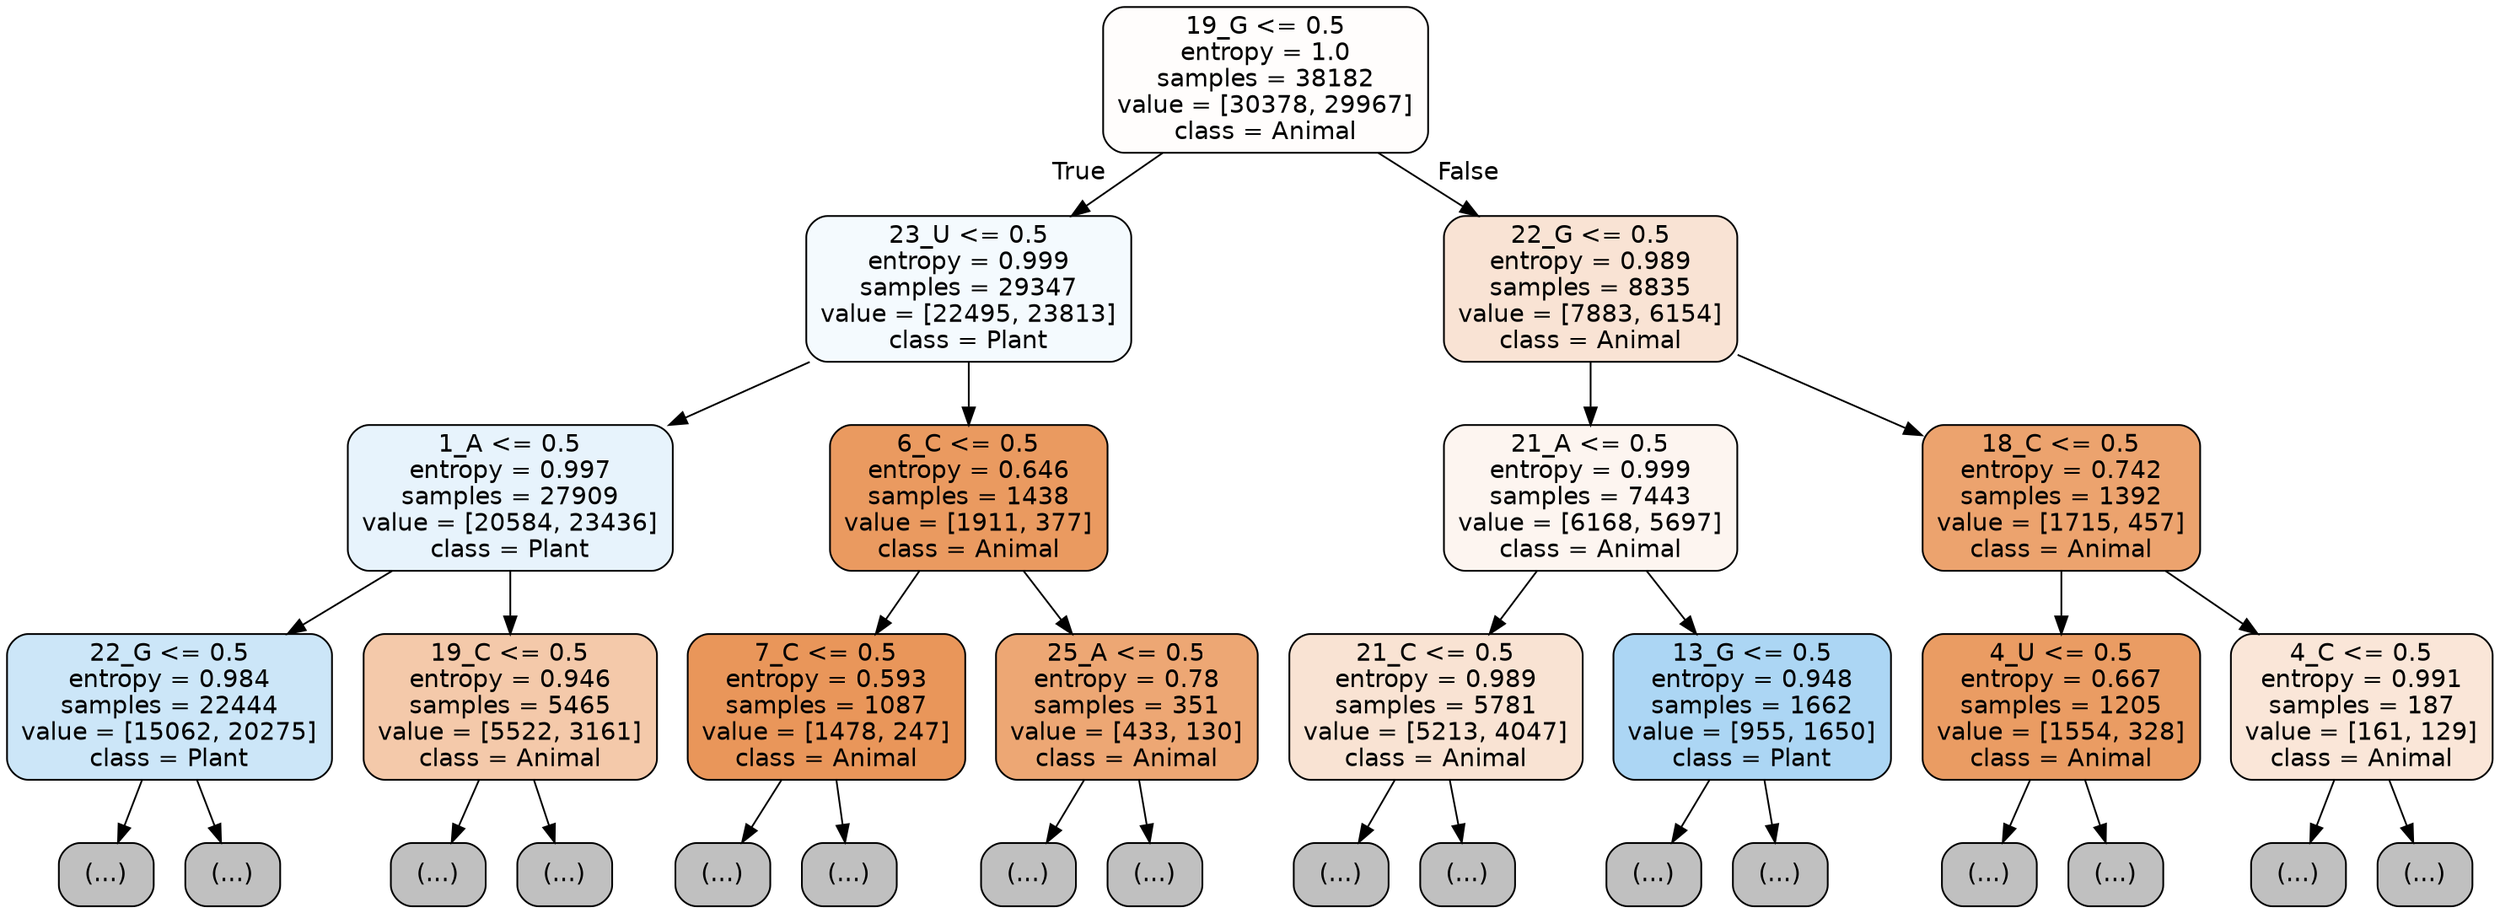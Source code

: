 digraph Tree {
node [shape=box, style="filled, rounded", color="black", fontname="helvetica"] ;
edge [fontname="helvetica"] ;
0 [label="19_G <= 0.5\nentropy = 1.0\nsamples = 38182\nvalue = [30378, 29967]\nclass = Animal", fillcolor="#fffdfc"] ;
1 [label="23_U <= 0.5\nentropy = 0.999\nsamples = 29347\nvalue = [22495, 23813]\nclass = Plant", fillcolor="#f4fafe"] ;
0 -> 1 [labeldistance=2.5, labelangle=45, headlabel="True"] ;
2 [label="1_A <= 0.5\nentropy = 0.997\nsamples = 27909\nvalue = [20584, 23436]\nclass = Plant", fillcolor="#e7f3fc"] ;
1 -> 2 ;
3 [label="22_G <= 0.5\nentropy = 0.984\nsamples = 22444\nvalue = [15062, 20275]\nclass = Plant", fillcolor="#cce6f8"] ;
2 -> 3 ;
4 [label="(...)", fillcolor="#C0C0C0"] ;
3 -> 4 ;
8327 [label="(...)", fillcolor="#C0C0C0"] ;
3 -> 8327 ;
9354 [label="19_C <= 0.5\nentropy = 0.946\nsamples = 5465\nvalue = [5522, 3161]\nclass = Animal", fillcolor="#f4c9aa"] ;
2 -> 9354 ;
9355 [label="(...)", fillcolor="#C0C0C0"] ;
9354 -> 9355 ;
11254 [label="(...)", fillcolor="#C0C0C0"] ;
9354 -> 11254 ;
12181 [label="6_C <= 0.5\nentropy = 0.646\nsamples = 1438\nvalue = [1911, 377]\nclass = Animal", fillcolor="#ea9a60"] ;
1 -> 12181 ;
12182 [label="7_C <= 0.5\nentropy = 0.593\nsamples = 1087\nvalue = [1478, 247]\nclass = Animal", fillcolor="#e9965a"] ;
12181 -> 12182 ;
12183 [label="(...)", fillcolor="#C0C0C0"] ;
12182 -> 12183 ;
12480 [label="(...)", fillcolor="#C0C0C0"] ;
12182 -> 12480 ;
12569 [label="25_A <= 0.5\nentropy = 0.78\nsamples = 351\nvalue = [433, 130]\nclass = Animal", fillcolor="#eda774"] ;
12181 -> 12569 ;
12570 [label="(...)", fillcolor="#C0C0C0"] ;
12569 -> 12570 ;
12733 [label="(...)", fillcolor="#C0C0C0"] ;
12569 -> 12733 ;
12742 [label="22_G <= 0.5\nentropy = 0.989\nsamples = 8835\nvalue = [7883, 6154]\nclass = Animal", fillcolor="#f9e3d4"] ;
0 -> 12742 [labeldistance=2.5, labelangle=-45, headlabel="False"] ;
12743 [label="21_A <= 0.5\nentropy = 0.999\nsamples = 7443\nvalue = [6168, 5697]\nclass = Animal", fillcolor="#fdf5f0"] ;
12742 -> 12743 ;
12744 [label="21_C <= 0.5\nentropy = 0.989\nsamples = 5781\nvalue = [5213, 4047]\nclass = Animal", fillcolor="#f9e3d3"] ;
12743 -> 12744 ;
12745 [label="(...)", fillcolor="#C0C0C0"] ;
12744 -> 12745 ;
14986 [label="(...)", fillcolor="#C0C0C0"] ;
12744 -> 14986 ;
15765 [label="13_G <= 0.5\nentropy = 0.948\nsamples = 1662\nvalue = [955, 1650]\nclass = Plant", fillcolor="#acd6f4"] ;
12743 -> 15765 ;
15766 [label="(...)", fillcolor="#C0C0C0"] ;
15765 -> 15766 ;
16293 [label="(...)", fillcolor="#C0C0C0"] ;
15765 -> 16293 ;
16512 [label="18_C <= 0.5\nentropy = 0.742\nsamples = 1392\nvalue = [1715, 457]\nclass = Animal", fillcolor="#eca36e"] ;
12742 -> 16512 ;
16513 [label="4_U <= 0.5\nentropy = 0.667\nsamples = 1205\nvalue = [1554, 328]\nclass = Animal", fillcolor="#ea9c63"] ;
16512 -> 16513 ;
16514 [label="(...)", fillcolor="#C0C0C0"] ;
16513 -> 16514 ;
16841 [label="(...)", fillcolor="#C0C0C0"] ;
16513 -> 16841 ;
16932 [label="4_C <= 0.5\nentropy = 0.991\nsamples = 187\nvalue = [161, 129]\nclass = Animal", fillcolor="#fae6d8"] ;
16512 -> 16932 ;
16933 [label="(...)", fillcolor="#C0C0C0"] ;
16932 -> 16933 ;
16986 [label="(...)", fillcolor="#C0C0C0"] ;
16932 -> 16986 ;
}